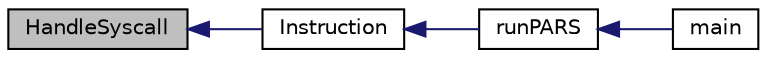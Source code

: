 digraph G
{
  edge [fontname="Helvetica",fontsize="10",labelfontname="Helvetica",labelfontsize="10"];
  node [fontname="Helvetica",fontsize="10",shape=record];
  rankdir=LR;
  Node1 [label="HandleSyscall",height=0.2,width=0.4,color="black", fillcolor="grey75", style="filled" fontcolor="black"];
  Node1 -> Node2 [dir=back,color="midnightblue",fontsize="10",style="solid"];
  Node2 [label="Instruction",height=0.2,width=0.4,color="black", fillcolor="white", style="filled",URL="$pars_8h.html#a4254ddc7317164f6cb03afabf4b11770"];
  Node2 -> Node3 [dir=back,color="midnightblue",fontsize="10",style="solid"];
  Node3 [label="runPARS",height=0.2,width=0.4,color="black", fillcolor="white", style="filled",URL="$pars_8h.html#ad31ce66601d158b499245c36353b1aef"];
  Node3 -> Node4 [dir=back,color="midnightblue",fontsize="10",style="solid"];
  Node4 [label="main",height=0.2,width=0.4,color="black", fillcolor="white", style="filled",URL="$main__pars_8cpp.html#a0ddf1224851353fc92bfbff6f499fa97"];
}
